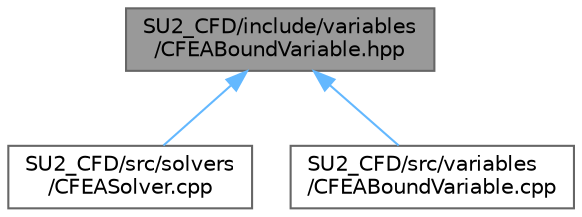 digraph "SU2_CFD/include/variables/CFEABoundVariable.hpp"
{
 // LATEX_PDF_SIZE
  bgcolor="transparent";
  edge [fontname=Helvetica,fontsize=10,labelfontname=Helvetica,labelfontsize=10];
  node [fontname=Helvetica,fontsize=10,shape=box,height=0.2,width=0.4];
  Node1 [id="Node000001",label="SU2_CFD/include/variables\l/CFEABoundVariable.hpp",height=0.2,width=0.4,color="gray40", fillcolor="grey60", style="filled", fontcolor="black",tooltip="Class for defining the variables on the FEA boundaries for FSI applications."];
  Node1 -> Node2 [id="edge1_Node000001_Node000002",dir="back",color="steelblue1",style="solid",tooltip=" "];
  Node2 [id="Node000002",label="SU2_CFD/src/solvers\l/CFEASolver.cpp",height=0.2,width=0.4,color="grey40", fillcolor="white", style="filled",URL="$CFEASolver_8cpp.html",tooltip="Main subroutines for solving direct FEM elasticity problems."];
  Node1 -> Node3 [id="edge2_Node000001_Node000003",dir="back",color="steelblue1",style="solid",tooltip=" "];
  Node3 [id="Node000003",label="SU2_CFD/src/variables\l/CFEABoundVariable.cpp",height=0.2,width=0.4,color="grey40", fillcolor="white", style="filled",URL="$CFEABoundVariable_8cpp.html",tooltip="Definition of the variables for FEM elastic structural problems."];
}
